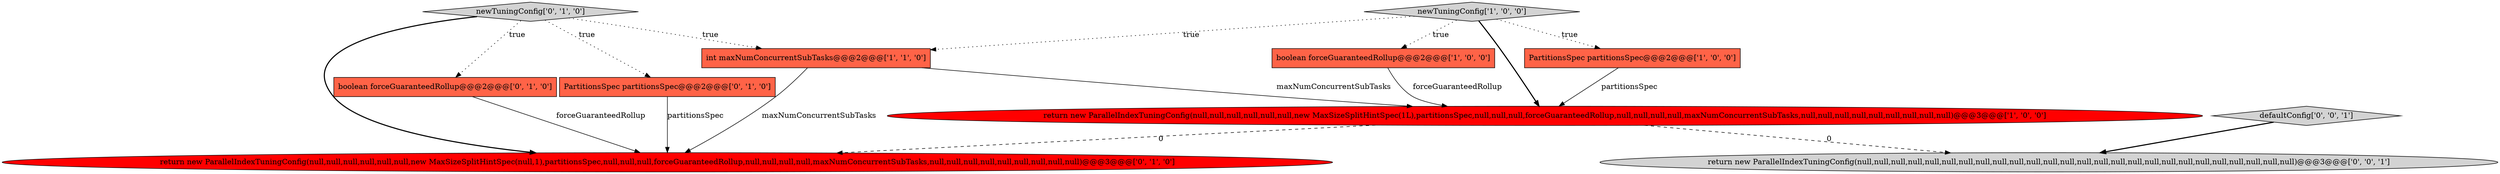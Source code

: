 digraph {
8 [style = filled, label = "newTuningConfig['0', '1', '0']", fillcolor = lightgray, shape = diamond image = "AAA0AAABBB2BBB"];
10 [style = filled, label = "return new ParallelIndexTuningConfig(null,null,null,null,null,null,null,null,null,null,null,null,null,null,null,null,null,null,null,null,null,null,null,null,null,null)@@@3@@@['0', '0', '1']", fillcolor = lightgray, shape = ellipse image = "AAA0AAABBB3BBB"];
5 [style = filled, label = "return new ParallelIndexTuningConfig(null,null,null,null,null,null,new MaxSizeSplitHintSpec(null,1),partitionsSpec,null,null,null,forceGuaranteedRollup,null,null,null,null,maxNumConcurrentSubTasks,null,null,null,null,null,null,null,null,null)@@@3@@@['0', '1', '0']", fillcolor = red, shape = ellipse image = "AAA1AAABBB2BBB"];
3 [style = filled, label = "boolean forceGuaranteedRollup@@@2@@@['1', '0', '0']", fillcolor = tomato, shape = box image = "AAA0AAABBB1BBB"];
7 [style = filled, label = "boolean forceGuaranteedRollup@@@2@@@['0', '1', '0']", fillcolor = tomato, shape = box image = "AAA0AAABBB2BBB"];
9 [style = filled, label = "defaultConfig['0', '0', '1']", fillcolor = lightgray, shape = diamond image = "AAA0AAABBB3BBB"];
1 [style = filled, label = "newTuningConfig['1', '0', '0']", fillcolor = lightgray, shape = diamond image = "AAA0AAABBB1BBB"];
0 [style = filled, label = "return new ParallelIndexTuningConfig(null,null,null,null,null,null,new MaxSizeSplitHintSpec(1L),partitionsSpec,null,null,null,forceGuaranteedRollup,null,null,null,null,maxNumConcurrentSubTasks,null,null,null,null,null,null,null,null,null)@@@3@@@['1', '0', '0']", fillcolor = red, shape = ellipse image = "AAA1AAABBB1BBB"];
4 [style = filled, label = "int maxNumConcurrentSubTasks@@@2@@@['1', '1', '0']", fillcolor = tomato, shape = box image = "AAA0AAABBB1BBB"];
6 [style = filled, label = "PartitionsSpec partitionsSpec@@@2@@@['0', '1', '0']", fillcolor = tomato, shape = box image = "AAA0AAABBB2BBB"];
2 [style = filled, label = "PartitionsSpec partitionsSpec@@@2@@@['1', '0', '0']", fillcolor = tomato, shape = box image = "AAA0AAABBB1BBB"];
4->5 [style = solid, label="maxNumConcurrentSubTasks"];
6->5 [style = solid, label="partitionsSpec"];
8->7 [style = dotted, label="true"];
1->4 [style = dotted, label="true"];
1->0 [style = bold, label=""];
8->6 [style = dotted, label="true"];
9->10 [style = bold, label=""];
7->5 [style = solid, label="forceGuaranteedRollup"];
1->2 [style = dotted, label="true"];
8->5 [style = bold, label=""];
0->5 [style = dashed, label="0"];
0->10 [style = dashed, label="0"];
2->0 [style = solid, label="partitionsSpec"];
8->4 [style = dotted, label="true"];
3->0 [style = solid, label="forceGuaranteedRollup"];
4->0 [style = solid, label="maxNumConcurrentSubTasks"];
1->3 [style = dotted, label="true"];
}
